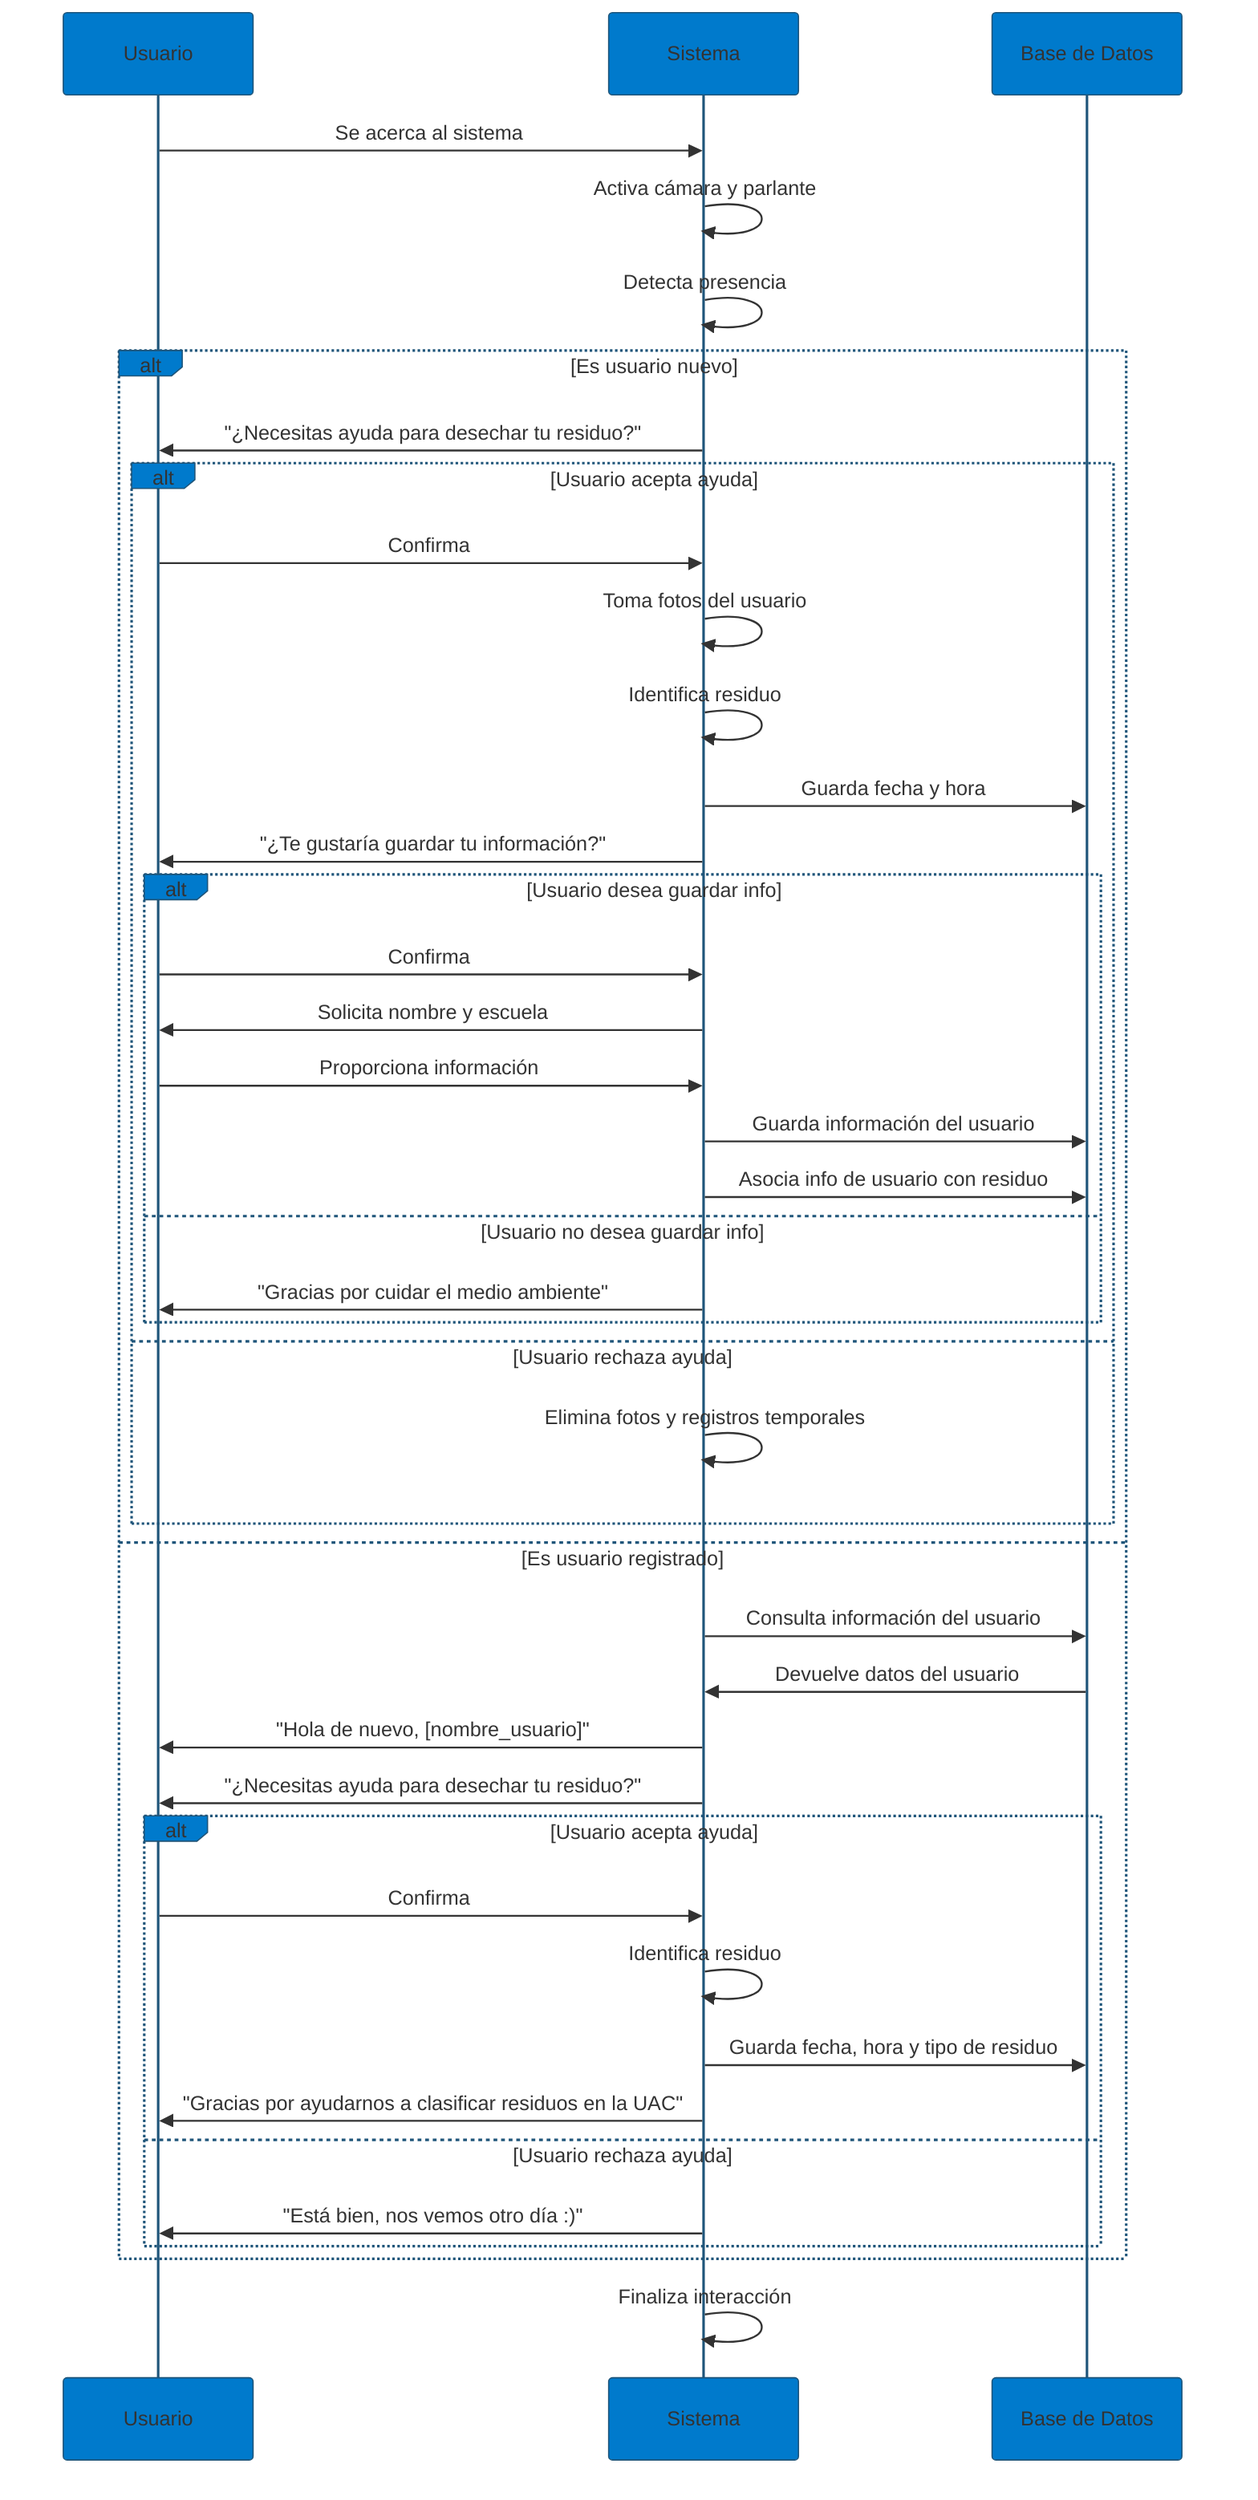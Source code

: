 %%{init: {'theme': 'base', 'themeVariables': { 'primaryColor': '#007ACC', 'edgeLabelBackground':'#FFFFFF', 'tertiaryColor': '#fff0f0'}}}%%
sequenceDiagram
    participant U as Usuario
    participant S as Sistema
    participant BD as Base de Datos

    U->>S: Se acerca al sistema
    S->>S: Activa cámara y parlante
    S->>S: Detecta presencia
    
    alt Es usuario nuevo
        S->>U: "¿Necesitas ayuda para desechar tu residuo?"
        
        alt Usuario acepta ayuda
            U->>S: Confirma
            S->>S: Toma fotos del usuario
            S->>S: Identifica residuo
            S->>BD: Guarda fecha y hora
            S->>U: "¿Te gustaría guardar tu información?"
            
            alt Usuario desea guardar info
                U->>S: Confirma
                S->>U: Solicita nombre y escuela
                U->>S: Proporciona información
                S->>BD: Guarda información del usuario
                S->>BD: Asocia info de usuario con residuo
            else Usuario no desea guardar info
                S->>U: "Gracias por cuidar el medio ambiente"
            end
        else Usuario rechaza ayuda
            S->>S: Elimina fotos y registros temporales
        end
    else Es usuario registrado
        S->>BD: Consulta información del usuario
        BD->>S: Devuelve datos del usuario
        S->>U: "Hola de nuevo, [nombre_usuario]"
        S->>U: "¿Necesitas ayuda para desechar tu residuo?"
        
        alt Usuario acepta ayuda
            U->>S: Confirma
            S->>S: Identifica residuo
            S->>BD: Guarda fecha, hora y tipo de residuo
            S->>U: "Gracias por ayudarnos a clasificar residuos en la UAC"
        else Usuario rechaza ayuda
            S->>U: "Está bien, nos vemos otro día :)"
        end
    end

    S->>S: Finaliza interacción